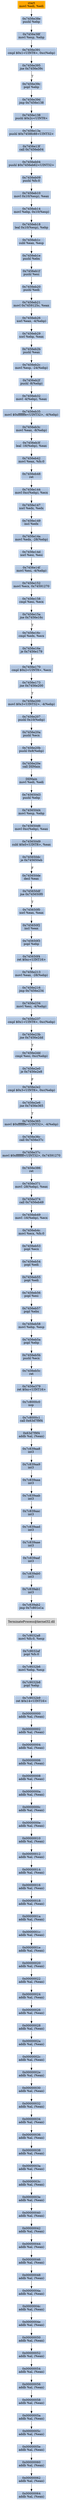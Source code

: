 digraph G {
node[shape=rectangle,style=filled,fillcolor=lightsteelblue,color=lightsteelblue]
bgcolor="transparent"
a0x7456e38cmovl_edi_edi[label="start\nmovl %edi, %edi",color="lightgrey",fillcolor="orange"];
a0x7456e38epushl_ebp[label="0x7456e38e\npushl %ebp"];
a0x7456e38fmovl_esp_ebp[label="0x7456e38f\nmovl %esp, %ebp"];
a0x7456e391cmpl_0x1UINT8_0xcebp_[label="0x7456e391\ncmpl $0x1<UINT8>, 0xc(%ebp)"];
a0x7456e395jne_0x7456e39c[label="0x7456e395\njne 0x7456e39c"];
a0x7456e39cpopl_ebp[label="0x7456e39c\npopl %ebp"];
a0x7456e39djmp_0x7456e138[label="0x7456e39d\njmp 0x7456e138"];
a0x7456e138pushl_0x2cUINT8[label="0x7456e138\npushl $0x2c<UINT8>"];
a0x7456e13apushl_0x7458fc88UINT32[label="0x7456e13a\npushl $0x7458fc88<UINT32>"];
a0x7456e13fcall_0x7456eb04[label="0x7456e13f\ncall 0x7456eb04"];
a0x7456eb04pushl_0x7456eb62UINT32[label="0x7456eb04\npushl $0x7456eb62<UINT32>"];
a0x7456eb09pushl_fs_0[label="0x7456eb09\npushl %fs:0"];
a0x7456eb10movl_0x10esp__eax[label="0x7456eb10\nmovl 0x10(%esp), %eax"];
a0x7456eb14movl_ebp_0x10esp_[label="0x7456eb14\nmovl %ebp, 0x10(%esp)"];
a0x7456eb18leal_0x10esp__ebp[label="0x7456eb18\nleal 0x10(%esp), %ebp"];
a0x7456eb1csubl_eax_esp[label="0x7456eb1c\nsubl %eax, %esp"];
a0x7456eb1epushl_ebx[label="0x7456eb1e\npushl %ebx"];
a0x7456eb1fpushl_esi[label="0x7456eb1f\npushl %esi"];
a0x7456eb20pushl_edi[label="0x7456eb20\npushl %edi"];
a0x7456eb21movl_0x7459125c_eax[label="0x7456eb21\nmovl 0x7459125c, %eax"];
a0x7456eb26xorl_eax__4ebp_[label="0x7456eb26\nxorl %eax, -4(%ebp)"];
a0x7456eb29xorl_ebp_eax[label="0x7456eb29\nxorl %ebp, %eax"];
a0x7456eb2bpushl_eax[label="0x7456eb2b\npushl %eax"];
a0x7456eb2cmovl_esp__24ebp_[label="0x7456eb2c\nmovl %esp, -24(%ebp)"];
a0x7456eb2fpushl__8ebp_[label="0x7456eb2f\npushl -8(%ebp)"];
a0x7456eb32movl__4ebp__eax[label="0x7456eb32\nmovl -4(%ebp), %eax"];
a0x7456eb35movl_0xfffffffeUINT32__4ebp_[label="0x7456eb35\nmovl $0xfffffffe<UINT32>, -4(%ebp)"];
a0x7456eb3cmovl_eax__8ebp_[label="0x7456eb3c\nmovl %eax, -8(%ebp)"];
a0x7456eb3fleal__16ebp__eax[label="0x7456eb3f\nleal -16(%ebp), %eax"];
a0x7456eb42movl_eax_fs_0[label="0x7456eb42\nmovl %eax, %fs:0"];
a0x7456eb48ret[label="0x7456eb48\nret"];
a0x7456e144movl_0xcebp__ecx[label="0x7456e144\nmovl 0xc(%ebp), %ecx"];
a0x7456e147xorl_edx_edx[label="0x7456e147\nxorl %edx, %edx"];
a0x7456e149incl_edx[label="0x7456e149\nincl %edx"];
a0x7456e14amovl_edx__28ebp_[label="0x7456e14a\nmovl %edx, -28(%ebp)"];
a0x7456e14dxorl_esi_esi[label="0x7456e14d\nxorl %esi, %esi"];
a0x7456e14fmovl_esi__4ebp_[label="0x7456e14f\nmovl %esi, -4(%ebp)"];
a0x7456e152movl_ecx_0x74591270[label="0x7456e152\nmovl %ecx, 0x74591270"];
a0x7456e158cmpl_esi_ecx[label="0x7456e158\ncmpl %esi, %ecx"];
a0x7456e15ajne_0x7456e16c[label="0x7456e15a\njne 0x7456e16c"];
a0x7456e16ccmpl_edx_ecx[label="0x7456e16c\ncmpl %edx, %ecx"];
a0x7456e16eje_0x7456e179[label="0x7456e16e\nje 0x7456e179"];
a0x7456e170cmpl_0x2UINT8_ecx[label="0x7456e170\ncmpl $0x2<UINT8>, %ecx"];
a0x7456e173jne_0x7456e200[label="0x7456e173\njne 0x7456e200"];
a0x7456e200movl_0x3UINT32__4ebp_[label="0x7456e200\nmovl $0x3<UINT32>, -4(%ebp)"];
a0x7456e207pushl_0x10ebp_[label="0x7456e207\npushl 0x10(%ebp)"];
a0x7456e20apushl_ecx[label="0x7456e20a\npushl %ecx"];
a0x7456e20bpushl_0x8ebp_[label="0x7456e20b\npushl 0x8(%ebp)"];
a0x7456e20ecall_DllMain[label="0x7456e20e\ncall DllMain"];
a0x745650d1movl_edi_edi[label="DllMain\nmovl %edi, %edi"];
a0x745650d3pushl_ebp[label="0x745650d3\npushl %ebp"];
a0x745650d4movl_esp_ebp[label="0x745650d4\nmovl %esp, %ebp"];
a0x745650d6movl_0xcebp__eax[label="0x745650d6\nmovl 0xc(%ebp), %eax"];
a0x745650d9subl_0x0UINT8_eax[label="0x745650d9\nsubl $0x0<UINT8>, %eax"];
a0x745650dcje_0x745650eb[label="0x745650dc\nje 0x745650eb"];
a0x745650dedecl_eax[label="0x745650de\ndecl %eax"];
a0x745650dfjne_0x745650f0[label="0x745650df\njne 0x745650f0"];
a0x745650f0xorl_eax_eax[label="0x745650f0\nxorl %eax, %eax"];
a0x745650f2incl_eax[label="0x745650f2\nincl %eax"];
a0x745650f3popl_ebp[label="0x745650f3\npopl %ebp"];
a0x745650f4ret_0xcUINT16[label="0x745650f4\nret $0xc<UINT16>"];
a0x7456e213movl_eax__28ebp_[label="0x7456e213\nmovl %eax, -28(%ebp)"];
a0x7456e216jmp_0x7456e234[label="0x7456e216\njmp 0x7456e234"];
a0x7456e234movl_esi__4ebp_[label="0x7456e234\nmovl %esi, -4(%ebp)"];
a0x7456e237cmpl_0x1UINT8_0xcebp_[label="0x7456e237\ncmpl $0x1<UINT8>, 0xc(%ebp)"];
a0x7456e23bjne_0x7456e2dd[label="0x7456e23b\njne 0x7456e2dd"];
a0x7456e2ddcmpl_esi_0xcebp_[label="0x7456e2dd\ncmpl %esi, 0xc(%ebp)"];
a0x7456e2e0je_0x7456e2e8[label="0x7456e2e0\nje 0x7456e2e8"];
a0x7456e2e2cmpl_0x3UINT8_0xcebp_[label="0x7456e2e2\ncmpl $0x3<UINT8>, 0xc(%ebp)"];
a0x7456e2e6jne_0x7456e365[label="0x7456e2e6\njne 0x7456e365"];
a0x7456e365movl_0xfffffffeUINT32__4ebp_[label="0x7456e365\nmovl $0xfffffffe<UINT32>, -4(%ebp)"];
a0x7456e36ccall_0x7456e37c[label="0x7456e36c\ncall 0x7456e37c"];
a0x7456e37cmovl_0xffffffffUINT32_0x74591270[label="0x7456e37c\nmovl $0xffffffff<UINT32>, 0x74591270"];
a0x7456e386ret[label="0x7456e386\nret"];
a0x7456e371movl__28ebp__eax[label="0x7456e371\nmovl -28(%ebp), %eax"];
a0x7456e374call_0x7456eb49[label="0x7456e374\ncall 0x7456eb49"];
a0x7456eb49movl__16ebp__ecx[label="0x7456eb49\nmovl -16(%ebp), %ecx"];
a0x7456eb4cmovl_ecx_fs_0[label="0x7456eb4c\nmovl %ecx, %fs:0"];
a0x7456eb53popl_ecx[label="0x7456eb53\npopl %ecx"];
a0x7456eb54popl_edi[label="0x7456eb54\npopl %edi"];
a0x7456eb55popl_edi[label="0x7456eb55\npopl %edi"];
a0x7456eb56popl_esi[label="0x7456eb56\npopl %esi"];
a0x7456eb57popl_ebx[label="0x7456eb57\npopl %ebx"];
a0x7456eb58movl_ebp_esp[label="0x7456eb58\nmovl %ebp, %esp"];
a0x7456eb5apopl_ebp[label="0x7456eb5a\npopl %ebp"];
a0x7456eb5bpushl_ecx[label="0x7456eb5b\npushl %ecx"];
a0x7456eb5cret[label="0x7456eb5c\nret"];
a0x7456e379ret_0xcUINT16[label="0x7456e379\nret $0xc<UINT16>"];
a0x7c8000c0nop_[label="0x7c8000c0\nnop "];
a0x7c8000c1call_0x63d7f9f4[label="0x7c8000c1\ncall 0x63d7f9f4"];
a0x63d7f9f4addb_al_eax_[label="0x63d7f9f4\naddb %al, (%eax)"];
a0x7c839aa8int3_[label="0x7c839aa8\nint3 "];
a0x7c839aa9int3_[label="0x7c839aa9\nint3 "];
a0x7c839aaaint3_[label="0x7c839aaa\nint3 "];
a0x7c839aabint3_[label="0x7c839aab\nint3 "];
a0x7c839aacint3_[label="0x7c839aac\nint3 "];
a0x7c839aadint3_[label="0x7c839aad\nint3 "];
a0x7c839aaeint3_[label="0x7c839aae\nint3 "];
a0x7c839aafint3_[label="0x7c839aaf\nint3 "];
a0x7c839ab0int3_[label="0x7c839ab0\nint3 "];
a0x7c839ab1int3_[label="0x7c839ab1\nint3 "];
a0x7c839ab2jmp_0x7c801e1a[label="0x7c839ab2\njmp 0x7c801e1a"];
TerminateProcess_kernel32_dll[label="TerminateProcess@kernel32.dll",color="lightgrey",fillcolor="lightgrey"];
a0x7c9032a8movl_fs_0_esp[label="0x7c9032a8\nmovl %fs:0, %esp"];
a0x7c9032afpopl_fs_0[label="0x7c9032af\npopl %fs:0"];
a0x7c9032b6movl_ebp_esp[label="0x7c9032b6\nmovl %ebp, %esp"];
a0x7c9032b8popl_ebp[label="0x7c9032b8\npopl %ebp"];
a0x7c9032b9ret_0x14UINT16[label="0x7c9032b9\nret $0x14<UINT16>"];
a0x00000000addb_al_eax_[label="0x00000000\naddb %al, (%eax)"];
a0x00000002addb_al_eax_[label="0x00000002\naddb %al, (%eax)"];
a0x00000004addb_al_eax_[label="0x00000004\naddb %al, (%eax)"];
a0x00000006addb_al_eax_[label="0x00000006\naddb %al, (%eax)"];
a0x00000008addb_al_eax_[label="0x00000008\naddb %al, (%eax)"];
a0x0000000aaddb_al_eax_[label="0x0000000a\naddb %al, (%eax)"];
a0x0000000caddb_al_eax_[label="0x0000000c\naddb %al, (%eax)"];
a0x0000000eaddb_al_eax_[label="0x0000000e\naddb %al, (%eax)"];
a0x00000010addb_al_eax_[label="0x00000010\naddb %al, (%eax)"];
a0x00000012addb_al_eax_[label="0x00000012\naddb %al, (%eax)"];
a0x00000014addb_al_eax_[label="0x00000014\naddb %al, (%eax)"];
a0x00000016addb_al_eax_[label="0x00000016\naddb %al, (%eax)"];
a0x00000018addb_al_eax_[label="0x00000018\naddb %al, (%eax)"];
a0x0000001aaddb_al_eax_[label="0x0000001a\naddb %al, (%eax)"];
a0x0000001caddb_al_eax_[label="0x0000001c\naddb %al, (%eax)"];
a0x0000001eaddb_al_eax_[label="0x0000001e\naddb %al, (%eax)"];
a0x00000020addb_al_eax_[label="0x00000020\naddb %al, (%eax)"];
a0x00000022addb_al_eax_[label="0x00000022\naddb %al, (%eax)"];
a0x00000024addb_al_eax_[label="0x00000024\naddb %al, (%eax)"];
a0x00000026addb_al_eax_[label="0x00000026\naddb %al, (%eax)"];
a0x00000028addb_al_eax_[label="0x00000028\naddb %al, (%eax)"];
a0x0000002aaddb_al_eax_[label="0x0000002a\naddb %al, (%eax)"];
a0x0000002caddb_al_eax_[label="0x0000002c\naddb %al, (%eax)"];
a0x0000002eaddb_al_eax_[label="0x0000002e\naddb %al, (%eax)"];
a0x00000030addb_al_eax_[label="0x00000030\naddb %al, (%eax)"];
a0x00000032addb_al_eax_[label="0x00000032\naddb %al, (%eax)"];
a0x00000034addb_al_eax_[label="0x00000034\naddb %al, (%eax)"];
a0x00000036addb_al_eax_[label="0x00000036\naddb %al, (%eax)"];
a0x00000038addb_al_eax_[label="0x00000038\naddb %al, (%eax)"];
a0x0000003aaddb_al_eax_[label="0x0000003a\naddb %al, (%eax)"];
a0x0000003caddb_al_eax_[label="0x0000003c\naddb %al, (%eax)"];
a0x0000003eaddb_al_eax_[label="0x0000003e\naddb %al, (%eax)"];
a0x00000040addb_al_eax_[label="0x00000040\naddb %al, (%eax)"];
a0x00000042addb_al_eax_[label="0x00000042\naddb %al, (%eax)"];
a0x00000044addb_al_eax_[label="0x00000044\naddb %al, (%eax)"];
a0x00000046addb_al_eax_[label="0x00000046\naddb %al, (%eax)"];
a0x00000048addb_al_eax_[label="0x00000048\naddb %al, (%eax)"];
a0x0000004aaddb_al_eax_[label="0x0000004a\naddb %al, (%eax)"];
a0x0000004caddb_al_eax_[label="0x0000004c\naddb %al, (%eax)"];
a0x0000004eaddb_al_eax_[label="0x0000004e\naddb %al, (%eax)"];
a0x00000050addb_al_eax_[label="0x00000050\naddb %al, (%eax)"];
a0x00000052addb_al_eax_[label="0x00000052\naddb %al, (%eax)"];
a0x00000054addb_al_eax_[label="0x00000054\naddb %al, (%eax)"];
a0x00000056addb_al_eax_[label="0x00000056\naddb %al, (%eax)"];
a0x00000058addb_al_eax_[label="0x00000058\naddb %al, (%eax)"];
a0x0000005aaddb_al_eax_[label="0x0000005a\naddb %al, (%eax)"];
a0x0000005caddb_al_eax_[label="0x0000005c\naddb %al, (%eax)"];
a0x0000005eaddb_al_eax_[label="0x0000005e\naddb %al, (%eax)"];
a0x00000060addb_al_eax_[label="0x00000060\naddb %al, (%eax)"];
a0x00000062addb_al_eax_[label="0x00000062\naddb %al, (%eax)"];
a0x00000064addb_al_eax_[label="0x00000064\naddb %al, (%eax)"];
a0x7456e38cmovl_edi_edi -> a0x7456e38epushl_ebp [color="#000000"];
a0x7456e38epushl_ebp -> a0x7456e38fmovl_esp_ebp [color="#000000"];
a0x7456e38fmovl_esp_ebp -> a0x7456e391cmpl_0x1UINT8_0xcebp_ [color="#000000"];
a0x7456e391cmpl_0x1UINT8_0xcebp_ -> a0x7456e395jne_0x7456e39c [color="#000000"];
a0x7456e395jne_0x7456e39c -> a0x7456e39cpopl_ebp [color="#000000",label="T"];
a0x7456e39cpopl_ebp -> a0x7456e39djmp_0x7456e138 [color="#000000"];
a0x7456e39djmp_0x7456e138 -> a0x7456e138pushl_0x2cUINT8 [color="#000000"];
a0x7456e138pushl_0x2cUINT8 -> a0x7456e13apushl_0x7458fc88UINT32 [color="#000000"];
a0x7456e13apushl_0x7458fc88UINT32 -> a0x7456e13fcall_0x7456eb04 [color="#000000"];
a0x7456e13fcall_0x7456eb04 -> a0x7456eb04pushl_0x7456eb62UINT32 [color="#000000"];
a0x7456eb04pushl_0x7456eb62UINT32 -> a0x7456eb09pushl_fs_0 [color="#000000"];
a0x7456eb09pushl_fs_0 -> a0x7456eb10movl_0x10esp__eax [color="#000000"];
a0x7456eb10movl_0x10esp__eax -> a0x7456eb14movl_ebp_0x10esp_ [color="#000000"];
a0x7456eb14movl_ebp_0x10esp_ -> a0x7456eb18leal_0x10esp__ebp [color="#000000"];
a0x7456eb18leal_0x10esp__ebp -> a0x7456eb1csubl_eax_esp [color="#000000"];
a0x7456eb1csubl_eax_esp -> a0x7456eb1epushl_ebx [color="#000000"];
a0x7456eb1epushl_ebx -> a0x7456eb1fpushl_esi [color="#000000"];
a0x7456eb1fpushl_esi -> a0x7456eb20pushl_edi [color="#000000"];
a0x7456eb20pushl_edi -> a0x7456eb21movl_0x7459125c_eax [color="#000000"];
a0x7456eb21movl_0x7459125c_eax -> a0x7456eb26xorl_eax__4ebp_ [color="#000000"];
a0x7456eb26xorl_eax__4ebp_ -> a0x7456eb29xorl_ebp_eax [color="#000000"];
a0x7456eb29xorl_ebp_eax -> a0x7456eb2bpushl_eax [color="#000000"];
a0x7456eb2bpushl_eax -> a0x7456eb2cmovl_esp__24ebp_ [color="#000000"];
a0x7456eb2cmovl_esp__24ebp_ -> a0x7456eb2fpushl__8ebp_ [color="#000000"];
a0x7456eb2fpushl__8ebp_ -> a0x7456eb32movl__4ebp__eax [color="#000000"];
a0x7456eb32movl__4ebp__eax -> a0x7456eb35movl_0xfffffffeUINT32__4ebp_ [color="#000000"];
a0x7456eb35movl_0xfffffffeUINT32__4ebp_ -> a0x7456eb3cmovl_eax__8ebp_ [color="#000000"];
a0x7456eb3cmovl_eax__8ebp_ -> a0x7456eb3fleal__16ebp__eax [color="#000000"];
a0x7456eb3fleal__16ebp__eax -> a0x7456eb42movl_eax_fs_0 [color="#000000"];
a0x7456eb42movl_eax_fs_0 -> a0x7456eb48ret [color="#000000"];
a0x7456eb48ret -> a0x7456e144movl_0xcebp__ecx [color="#000000"];
a0x7456e144movl_0xcebp__ecx -> a0x7456e147xorl_edx_edx [color="#000000"];
a0x7456e147xorl_edx_edx -> a0x7456e149incl_edx [color="#000000"];
a0x7456e149incl_edx -> a0x7456e14amovl_edx__28ebp_ [color="#000000"];
a0x7456e14amovl_edx__28ebp_ -> a0x7456e14dxorl_esi_esi [color="#000000"];
a0x7456e14dxorl_esi_esi -> a0x7456e14fmovl_esi__4ebp_ [color="#000000"];
a0x7456e14fmovl_esi__4ebp_ -> a0x7456e152movl_ecx_0x74591270 [color="#000000"];
a0x7456e152movl_ecx_0x74591270 -> a0x7456e158cmpl_esi_ecx [color="#000000"];
a0x7456e158cmpl_esi_ecx -> a0x7456e15ajne_0x7456e16c [color="#000000"];
a0x7456e15ajne_0x7456e16c -> a0x7456e16ccmpl_edx_ecx [color="#000000",label="T"];
a0x7456e16ccmpl_edx_ecx -> a0x7456e16eje_0x7456e179 [color="#000000"];
a0x7456e16eje_0x7456e179 -> a0x7456e170cmpl_0x2UINT8_ecx [color="#000000",label="F"];
a0x7456e170cmpl_0x2UINT8_ecx -> a0x7456e173jne_0x7456e200 [color="#000000"];
a0x7456e173jne_0x7456e200 -> a0x7456e200movl_0x3UINT32__4ebp_ [color="#000000",label="T"];
a0x7456e200movl_0x3UINT32__4ebp_ -> a0x7456e207pushl_0x10ebp_ [color="#000000"];
a0x7456e207pushl_0x10ebp_ -> a0x7456e20apushl_ecx [color="#000000"];
a0x7456e20apushl_ecx -> a0x7456e20bpushl_0x8ebp_ [color="#000000"];
a0x7456e20bpushl_0x8ebp_ -> a0x7456e20ecall_DllMain [color="#000000"];
a0x7456e20ecall_DllMain -> a0x745650d1movl_edi_edi [color="#000000"];
a0x745650d1movl_edi_edi -> a0x745650d3pushl_ebp [color="#000000"];
a0x745650d3pushl_ebp -> a0x745650d4movl_esp_ebp [color="#000000"];
a0x745650d4movl_esp_ebp -> a0x745650d6movl_0xcebp__eax [color="#000000"];
a0x745650d6movl_0xcebp__eax -> a0x745650d9subl_0x0UINT8_eax [color="#000000"];
a0x745650d9subl_0x0UINT8_eax -> a0x745650dcje_0x745650eb [color="#000000"];
a0x745650dcje_0x745650eb -> a0x745650dedecl_eax [color="#000000",label="F"];
a0x745650dedecl_eax -> a0x745650dfjne_0x745650f0 [color="#000000"];
a0x745650dfjne_0x745650f0 -> a0x745650f0xorl_eax_eax [color="#000000",label="T"];
a0x745650f0xorl_eax_eax -> a0x745650f2incl_eax [color="#000000"];
a0x745650f2incl_eax -> a0x745650f3popl_ebp [color="#000000"];
a0x745650f3popl_ebp -> a0x745650f4ret_0xcUINT16 [color="#000000"];
a0x745650f4ret_0xcUINT16 -> a0x7456e213movl_eax__28ebp_ [color="#000000"];
a0x7456e213movl_eax__28ebp_ -> a0x7456e216jmp_0x7456e234 [color="#000000"];
a0x7456e216jmp_0x7456e234 -> a0x7456e234movl_esi__4ebp_ [color="#000000"];
a0x7456e234movl_esi__4ebp_ -> a0x7456e237cmpl_0x1UINT8_0xcebp_ [color="#000000"];
a0x7456e237cmpl_0x1UINT8_0xcebp_ -> a0x7456e23bjne_0x7456e2dd [color="#000000"];
a0x7456e23bjne_0x7456e2dd -> a0x7456e2ddcmpl_esi_0xcebp_ [color="#000000",label="T"];
a0x7456e2ddcmpl_esi_0xcebp_ -> a0x7456e2e0je_0x7456e2e8 [color="#000000"];
a0x7456e2e0je_0x7456e2e8 -> a0x7456e2e2cmpl_0x3UINT8_0xcebp_ [color="#000000",label="F"];
a0x7456e2e2cmpl_0x3UINT8_0xcebp_ -> a0x7456e2e6jne_0x7456e365 [color="#000000"];
a0x7456e2e6jne_0x7456e365 -> a0x7456e365movl_0xfffffffeUINT32__4ebp_ [color="#000000",label="T"];
a0x7456e365movl_0xfffffffeUINT32__4ebp_ -> a0x7456e36ccall_0x7456e37c [color="#000000"];
a0x7456e36ccall_0x7456e37c -> a0x7456e37cmovl_0xffffffffUINT32_0x74591270 [color="#000000"];
a0x7456e37cmovl_0xffffffffUINT32_0x74591270 -> a0x7456e386ret [color="#000000"];
a0x7456e386ret -> a0x7456e371movl__28ebp__eax [color="#000000"];
a0x7456e371movl__28ebp__eax -> a0x7456e374call_0x7456eb49 [color="#000000"];
a0x7456e374call_0x7456eb49 -> a0x7456eb49movl__16ebp__ecx [color="#000000"];
a0x7456eb49movl__16ebp__ecx -> a0x7456eb4cmovl_ecx_fs_0 [color="#000000"];
a0x7456eb4cmovl_ecx_fs_0 -> a0x7456eb53popl_ecx [color="#000000"];
a0x7456eb53popl_ecx -> a0x7456eb54popl_edi [color="#000000"];
a0x7456eb54popl_edi -> a0x7456eb55popl_edi [color="#000000"];
a0x7456eb55popl_edi -> a0x7456eb56popl_esi [color="#000000"];
a0x7456eb56popl_esi -> a0x7456eb57popl_ebx [color="#000000"];
a0x7456eb57popl_ebx -> a0x7456eb58movl_ebp_esp [color="#000000"];
a0x7456eb58movl_ebp_esp -> a0x7456eb5apopl_ebp [color="#000000"];
a0x7456eb5apopl_ebp -> a0x7456eb5bpushl_ecx [color="#000000"];
a0x7456eb5bpushl_ecx -> a0x7456eb5cret [color="#000000"];
a0x7456eb5cret -> a0x7456e379ret_0xcUINT16 [color="#000000"];
a0x7456e379ret_0xcUINT16 -> a0x7c8000c0nop_ [color="#000000"];
a0x7c8000c0nop_ -> a0x7c8000c1call_0x63d7f9f4 [color="#000000"];
a0x7c8000c1call_0x63d7f9f4 -> a0x63d7f9f4addb_al_eax_ [color="#000000"];
a0x63d7f9f4addb_al_eax_ -> a0x7c839aa8int3_ [color="#000000"];
a0x7c839aa8int3_ -> a0x7c839aa9int3_ [color="#000000"];
a0x7c839aa9int3_ -> a0x7c839aaaint3_ [color="#000000"];
a0x7c839aaaint3_ -> a0x7c839aabint3_ [color="#000000"];
a0x7c839aabint3_ -> a0x7c839aacint3_ [color="#000000"];
a0x7c839aacint3_ -> a0x7c839aadint3_ [color="#000000"];
a0x7c839aadint3_ -> a0x7c839aaeint3_ [color="#000000"];
a0x7c839aaeint3_ -> a0x7c839aafint3_ [color="#000000"];
a0x7c839aafint3_ -> a0x7c839ab0int3_ [color="#000000"];
a0x7c839ab0int3_ -> a0x7c839ab1int3_ [color="#000000"];
a0x7c839ab1int3_ -> a0x7c839ab2jmp_0x7c801e1a [color="#000000"];
a0x7c839ab2jmp_0x7c801e1a -> TerminateProcess_kernel32_dll [color="#000000"];
TerminateProcess_kernel32_dll -> a0x7c9032a8movl_fs_0_esp [color="#000000"];
a0x7c9032a8movl_fs_0_esp -> a0x7c9032afpopl_fs_0 [color="#000000"];
a0x7c9032afpopl_fs_0 -> a0x7c9032b6movl_ebp_esp [color="#000000"];
a0x7c9032b6movl_ebp_esp -> a0x7c9032b8popl_ebp [color="#000000"];
a0x7c9032b8popl_ebp -> a0x7c9032b9ret_0x14UINT16 [color="#000000"];
a0x7c9032b9ret_0x14UINT16 -> a0x00000000addb_al_eax_ [color="#000000"];
a0x00000000addb_al_eax_ -> a0x00000002addb_al_eax_ [color="#000000"];
a0x00000002addb_al_eax_ -> a0x00000004addb_al_eax_ [color="#000000"];
a0x00000004addb_al_eax_ -> a0x00000006addb_al_eax_ [color="#000000"];
a0x00000006addb_al_eax_ -> a0x00000008addb_al_eax_ [color="#000000"];
a0x00000008addb_al_eax_ -> a0x0000000aaddb_al_eax_ [color="#000000"];
a0x0000000aaddb_al_eax_ -> a0x0000000caddb_al_eax_ [color="#000000"];
a0x0000000caddb_al_eax_ -> a0x0000000eaddb_al_eax_ [color="#000000"];
a0x0000000eaddb_al_eax_ -> a0x00000010addb_al_eax_ [color="#000000"];
a0x00000010addb_al_eax_ -> a0x00000012addb_al_eax_ [color="#000000"];
a0x00000012addb_al_eax_ -> a0x00000014addb_al_eax_ [color="#000000"];
a0x00000014addb_al_eax_ -> a0x00000016addb_al_eax_ [color="#000000"];
a0x00000016addb_al_eax_ -> a0x00000018addb_al_eax_ [color="#000000"];
a0x00000018addb_al_eax_ -> a0x0000001aaddb_al_eax_ [color="#000000"];
a0x0000001aaddb_al_eax_ -> a0x0000001caddb_al_eax_ [color="#000000"];
a0x0000001caddb_al_eax_ -> a0x0000001eaddb_al_eax_ [color="#000000"];
a0x0000001eaddb_al_eax_ -> a0x00000020addb_al_eax_ [color="#000000"];
a0x00000020addb_al_eax_ -> a0x00000022addb_al_eax_ [color="#000000"];
a0x00000022addb_al_eax_ -> a0x00000024addb_al_eax_ [color="#000000"];
a0x00000024addb_al_eax_ -> a0x00000026addb_al_eax_ [color="#000000"];
a0x00000026addb_al_eax_ -> a0x00000028addb_al_eax_ [color="#000000"];
a0x00000028addb_al_eax_ -> a0x0000002aaddb_al_eax_ [color="#000000"];
a0x0000002aaddb_al_eax_ -> a0x0000002caddb_al_eax_ [color="#000000"];
a0x0000002caddb_al_eax_ -> a0x0000002eaddb_al_eax_ [color="#000000"];
a0x0000002eaddb_al_eax_ -> a0x00000030addb_al_eax_ [color="#000000"];
a0x00000030addb_al_eax_ -> a0x00000032addb_al_eax_ [color="#000000"];
a0x00000032addb_al_eax_ -> a0x00000034addb_al_eax_ [color="#000000"];
a0x00000034addb_al_eax_ -> a0x00000036addb_al_eax_ [color="#000000"];
a0x00000036addb_al_eax_ -> a0x00000038addb_al_eax_ [color="#000000"];
a0x00000038addb_al_eax_ -> a0x0000003aaddb_al_eax_ [color="#000000"];
a0x0000003aaddb_al_eax_ -> a0x0000003caddb_al_eax_ [color="#000000"];
a0x0000003caddb_al_eax_ -> a0x0000003eaddb_al_eax_ [color="#000000"];
a0x0000003eaddb_al_eax_ -> a0x00000040addb_al_eax_ [color="#000000"];
a0x00000040addb_al_eax_ -> a0x00000042addb_al_eax_ [color="#000000"];
a0x00000042addb_al_eax_ -> a0x00000044addb_al_eax_ [color="#000000"];
a0x00000044addb_al_eax_ -> a0x00000046addb_al_eax_ [color="#000000"];
a0x00000046addb_al_eax_ -> a0x00000048addb_al_eax_ [color="#000000"];
a0x00000048addb_al_eax_ -> a0x0000004aaddb_al_eax_ [color="#000000"];
a0x0000004aaddb_al_eax_ -> a0x0000004caddb_al_eax_ [color="#000000"];
a0x0000004caddb_al_eax_ -> a0x0000004eaddb_al_eax_ [color="#000000"];
a0x0000004eaddb_al_eax_ -> a0x00000050addb_al_eax_ [color="#000000"];
a0x00000050addb_al_eax_ -> a0x00000052addb_al_eax_ [color="#000000"];
a0x00000052addb_al_eax_ -> a0x00000054addb_al_eax_ [color="#000000"];
a0x00000054addb_al_eax_ -> a0x00000056addb_al_eax_ [color="#000000"];
a0x00000056addb_al_eax_ -> a0x00000058addb_al_eax_ [color="#000000"];
a0x00000058addb_al_eax_ -> a0x0000005aaddb_al_eax_ [color="#000000"];
a0x0000005aaddb_al_eax_ -> a0x0000005caddb_al_eax_ [color="#000000"];
a0x0000005caddb_al_eax_ -> a0x0000005eaddb_al_eax_ [color="#000000"];
a0x0000005eaddb_al_eax_ -> a0x00000060addb_al_eax_ [color="#000000"];
a0x00000060addb_al_eax_ -> a0x00000062addb_al_eax_ [color="#000000"];
a0x00000062addb_al_eax_ -> a0x00000064addb_al_eax_ [color="#000000"];
}
